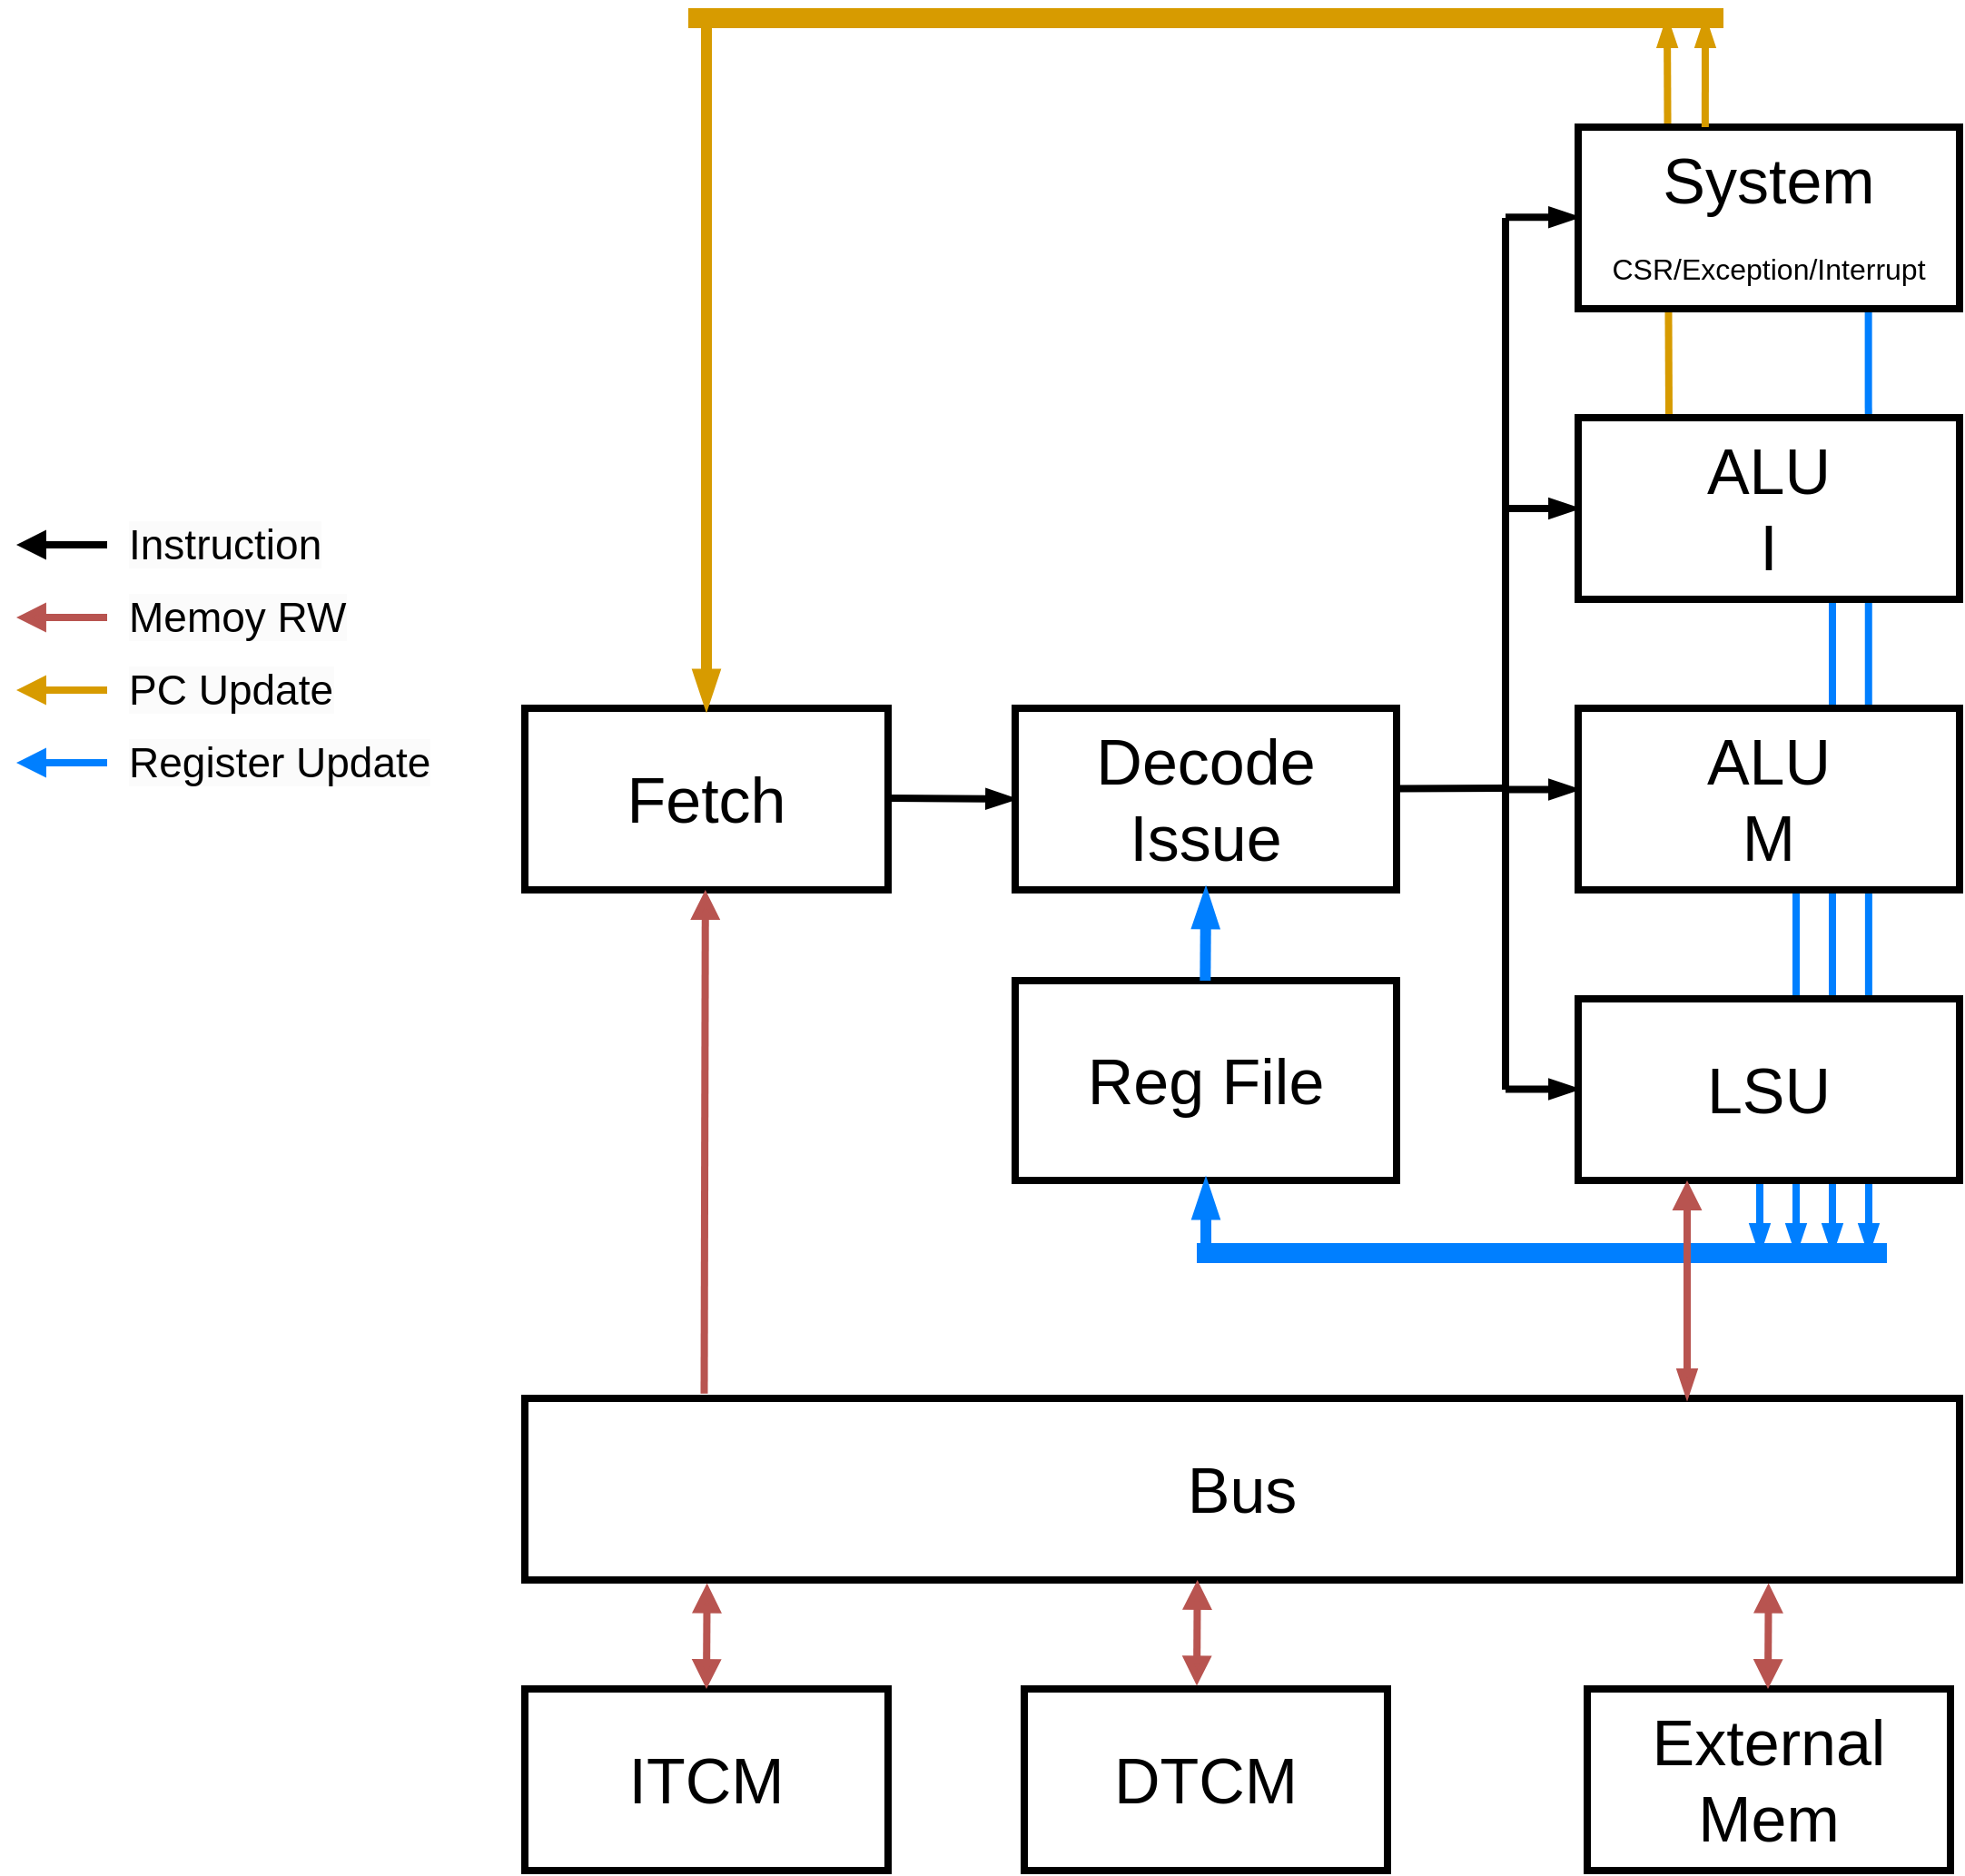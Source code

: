 <mxfile>
    <diagram id="VEUmjhEjD9BDzZWcCdEK" name="top">
        <mxGraphModel dx="6945" dy="2565" grid="1" gridSize="10" guides="1" tooltips="1" connect="1" arrows="1" fold="1" page="1" pageScale="1" pageWidth="850" pageHeight="1100" math="0" shadow="0">
            <root>
                <mxCell id="0"/>
                <mxCell id="1" parent="0"/>
                <mxCell id="37" value="" style="endArrow=blockThin;html=1;strokeWidth=4;rounded=1;startArrow=none;startFill=0;endFill=1;strokeColor=#d79b00;fillColor=#ffe6cc;" parent="1" edge="1">
                    <mxGeometry width="50" height="50" relative="1" as="geometry">
                        <mxPoint x="710" y="130" as="sourcePoint"/>
                        <mxPoint x="709" y="-90" as="targetPoint"/>
                    </mxGeometry>
                </mxCell>
                <mxCell id="33" value="" style="endArrow=blockThin;html=1;strokeWidth=4;rounded=1;startArrow=none;startFill=0;endFill=1;strokeColor=#007FFF;exitX=0.75;exitY=1;exitDx=0;exitDy=0;" parent="1" edge="1">
                    <mxGeometry width="50" height="50" relative="1" as="geometry">
                        <mxPoint x="760" y="550" as="sourcePoint"/>
                        <mxPoint x="760" y="590" as="targetPoint"/>
                    </mxGeometry>
                </mxCell>
                <mxCell id="32" value="" style="endArrow=blockThin;html=1;strokeWidth=4;rounded=1;startArrow=none;startFill=0;endFill=1;strokeColor=#007FFF;exitX=0.75;exitY=1;exitDx=0;exitDy=0;" parent="1" edge="1">
                    <mxGeometry width="50" height="50" relative="1" as="geometry">
                        <mxPoint x="780" y="390" as="sourcePoint"/>
                        <mxPoint x="780" y="590" as="targetPoint"/>
                    </mxGeometry>
                </mxCell>
                <mxCell id="31" value="" style="endArrow=blockThin;html=1;strokeWidth=4;rounded=1;startArrow=none;startFill=0;endFill=1;strokeColor=#007FFF;exitX=0.75;exitY=1;exitDx=0;exitDy=0;" parent="1" edge="1">
                    <mxGeometry width="50" height="50" relative="1" as="geometry">
                        <mxPoint x="800" y="230" as="sourcePoint"/>
                        <mxPoint x="800" y="590" as="targetPoint"/>
                    </mxGeometry>
                </mxCell>
                <mxCell id="30" value="" style="endArrow=blockThin;html=1;strokeWidth=4;rounded=1;startArrow=none;startFill=0;endFill=1;strokeColor=#007FFF;exitX=0.761;exitY=1.016;exitDx=0;exitDy=0;exitPerimeter=0;" parent="1" source="20" edge="1">
                    <mxGeometry width="50" height="50" relative="1" as="geometry">
                        <mxPoint x="800" y="100.0" as="sourcePoint"/>
                        <mxPoint x="820" y="590" as="targetPoint"/>
                    </mxGeometry>
                </mxCell>
                <mxCell id="2" value="Fetch" style="rounded=0;whiteSpace=wrap;html=1;fontSize=35;strokeWidth=4;" parent="1" vertex="1">
                    <mxGeometry x="80" y="290" width="200" height="100" as="geometry"/>
                </mxCell>
                <mxCell id="12" value="" style="endArrow=none;html=1;strokeWidth=4;rounded=1;startArrow=none;startFill=0;" parent="1" edge="1">
                    <mxGeometry width="50" height="50" relative="1" as="geometry">
                        <mxPoint x="560" y="334.23" as="sourcePoint"/>
                        <mxPoint x="620" y="334" as="targetPoint"/>
                    </mxGeometry>
                </mxCell>
                <mxCell id="14" value="Decode&lt;br&gt;Issue" style="rounded=0;whiteSpace=wrap;html=1;fontSize=35;strokeWidth=4;" parent="1" vertex="1">
                    <mxGeometry x="350" y="290" width="210" height="100" as="geometry"/>
                </mxCell>
                <mxCell id="15" value="Reg File" style="rounded=0;whiteSpace=wrap;html=1;fontSize=35;strokeWidth=4;" parent="1" vertex="1">
                    <mxGeometry x="350" y="440" width="210" height="110" as="geometry"/>
                </mxCell>
                <mxCell id="17" value="LSU" style="rounded=0;whiteSpace=wrap;html=1;fontSize=35;strokeWidth=4;" parent="1" vertex="1">
                    <mxGeometry x="660" y="450" width="210" height="100" as="geometry"/>
                </mxCell>
                <mxCell id="18" value="ALU&lt;br&gt;M" style="rounded=0;whiteSpace=wrap;html=1;fontSize=35;strokeWidth=4;" parent="1" vertex="1">
                    <mxGeometry x="660" y="290" width="210" height="100" as="geometry"/>
                </mxCell>
                <mxCell id="19" value="ALU&lt;br&gt;I" style="rounded=0;whiteSpace=wrap;html=1;fontSize=35;strokeWidth=4;" parent="1" vertex="1">
                    <mxGeometry x="660" y="130" width="210" height="100" as="geometry"/>
                </mxCell>
                <mxCell id="20" value="System&lt;br&gt;&lt;font style=&quot;font-size: 16px;&quot;&gt;CSR/Exception/Interrupt&lt;/font&gt;" style="rounded=0;whiteSpace=wrap;html=1;fontSize=35;strokeWidth=4;" parent="1" vertex="1">
                    <mxGeometry x="660" y="-30" width="210" height="100" as="geometry"/>
                </mxCell>
                <mxCell id="22" value="" style="endArrow=blockThin;html=1;strokeWidth=4;rounded=1;startArrow=none;startFill=0;endFill=1;" parent="1" edge="1">
                    <mxGeometry width="50" height="50" relative="1" as="geometry">
                        <mxPoint x="620" y="334.75" as="sourcePoint"/>
                        <mxPoint x="660" y="334.75" as="targetPoint"/>
                    </mxGeometry>
                </mxCell>
                <mxCell id="24" value="" style="endArrow=blockThin;html=1;strokeWidth=4;rounded=1;startArrow=none;startFill=0;endFill=1;" parent="1" edge="1">
                    <mxGeometry width="50" height="50" relative="1" as="geometry">
                        <mxPoint x="620" y="499.76" as="sourcePoint"/>
                        <mxPoint x="660" y="499.76" as="targetPoint"/>
                    </mxGeometry>
                </mxCell>
                <mxCell id="25" value="" style="endArrow=blockThin;html=1;strokeWidth=4;rounded=1;startArrow=none;startFill=0;endFill=1;" parent="1" edge="1">
                    <mxGeometry width="50" height="50" relative="1" as="geometry">
                        <mxPoint x="620" y="180" as="sourcePoint"/>
                        <mxPoint x="660" y="180" as="targetPoint"/>
                    </mxGeometry>
                </mxCell>
                <mxCell id="26" value="" style="endArrow=blockThin;html=1;strokeWidth=4;rounded=1;startArrow=none;startFill=0;endFill=1;" parent="1" edge="1">
                    <mxGeometry width="50" height="50" relative="1" as="geometry">
                        <mxPoint x="620" y="19.6" as="sourcePoint"/>
                        <mxPoint x="660" y="19.6" as="targetPoint"/>
                    </mxGeometry>
                </mxCell>
                <mxCell id="27" value="" style="endArrow=none;html=1;strokeWidth=4;rounded=1;startArrow=none;startFill=0;endFill=0;" parent="1" edge="1">
                    <mxGeometry width="50" height="50" relative="1" as="geometry">
                        <mxPoint x="620" y="20" as="sourcePoint"/>
                        <mxPoint x="620" y="500" as="targetPoint"/>
                    </mxGeometry>
                </mxCell>
                <mxCell id="34" value="" style="endArrow=blockThin;html=1;strokeWidth=6;rounded=1;startArrow=none;startFill=0;endFill=1;strokeColor=#007FFF;entryX=0.5;entryY=1;entryDx=0;entryDy=0;" parent="1" target="15" edge="1">
                    <mxGeometry width="50" height="50" relative="1" as="geometry">
                        <mxPoint x="455" y="590" as="sourcePoint"/>
                        <mxPoint x="770" y="600" as="targetPoint"/>
                    </mxGeometry>
                </mxCell>
                <mxCell id="35" value="" style="endArrow=none;html=1;strokeWidth=11;rounded=1;startArrow=none;startFill=0;endFill=0;strokeColor=#007FFF;" parent="1" edge="1">
                    <mxGeometry width="50" height="50" relative="1" as="geometry">
                        <mxPoint x="830" y="590" as="sourcePoint"/>
                        <mxPoint x="450" y="590" as="targetPoint"/>
                    </mxGeometry>
                </mxCell>
                <mxCell id="36" value="" style="endArrow=blockThin;html=1;strokeWidth=6;rounded=1;startArrow=none;startFill=0;endFill=1;strokeColor=#007FFF;entryX=0.5;entryY=1;entryDx=0;entryDy=0;" parent="1" target="14" edge="1">
                    <mxGeometry width="50" height="50" relative="1" as="geometry">
                        <mxPoint x="454.66" y="440" as="sourcePoint"/>
                        <mxPoint x="454.66" y="400" as="targetPoint"/>
                    </mxGeometry>
                </mxCell>
                <mxCell id="38" value="" style="endArrow=blockThin;html=1;strokeWidth=4;rounded=1;startArrow=none;startFill=0;endFill=1;strokeColor=#d79b00;exitX=0.333;exitY=0;exitDx=0;exitDy=0;exitPerimeter=0;fillColor=#ffe6cc;" parent="1" source="20" edge="1">
                    <mxGeometry width="50" height="50" relative="1" as="geometry">
                        <mxPoint x="730" y="-40" as="sourcePoint"/>
                        <mxPoint x="730" y="-90" as="targetPoint"/>
                    </mxGeometry>
                </mxCell>
                <mxCell id="39" value="" style="endArrow=none;html=1;strokeWidth=11;rounded=1;startArrow=none;startFill=0;endFill=0;strokeColor=#d79b00;fillColor=#ffe6cc;" parent="1" edge="1">
                    <mxGeometry width="50" height="50" relative="1" as="geometry">
                        <mxPoint x="740" y="-90" as="sourcePoint"/>
                        <mxPoint x="170" y="-90" as="targetPoint"/>
                    </mxGeometry>
                </mxCell>
                <mxCell id="40" value="" style="endArrow=blockThin;html=1;strokeWidth=6;rounded=1;startArrow=none;startFill=0;endFill=1;strokeColor=#d79b00;entryX=0.5;entryY=0;entryDx=0;entryDy=0;fillColor=#ffe6cc;" parent="1" target="2" edge="1">
                    <mxGeometry width="50" height="50" relative="1" as="geometry">
                        <mxPoint x="180" y="-90" as="sourcePoint"/>
                        <mxPoint x="465" y="560" as="targetPoint"/>
                    </mxGeometry>
                </mxCell>
                <mxCell id="41" value="Bus" style="rounded=0;whiteSpace=wrap;html=1;fontSize=35;strokeWidth=4;" parent="1" vertex="1">
                    <mxGeometry x="80" y="670" width="790" height="100" as="geometry"/>
                </mxCell>
                <mxCell id="43" value="" style="endArrow=blockThin;html=1;strokeWidth=4;rounded=1;startArrow=block;startFill=1;endFill=1;strokeColor=#b85450;exitX=0.75;exitY=1;exitDx=0;exitDy=0;fillColor=#f8cecc;" parent="1" edge="1">
                    <mxGeometry width="50" height="50" relative="1" as="geometry">
                        <mxPoint x="720" y="550" as="sourcePoint"/>
                        <mxPoint x="720" y="670" as="targetPoint"/>
                    </mxGeometry>
                </mxCell>
                <mxCell id="44" value="" style="endArrow=none;html=1;strokeWidth=4;rounded=1;startArrow=block;startFill=1;endFill=0;strokeColor=#b85450;exitX=0.75;exitY=1;exitDx=0;exitDy=0;fillColor=#f8cecc;entryX=0.125;entryY=-0.026;entryDx=0;entryDy=0;entryPerimeter=0;" parent="1" target="41" edge="1">
                    <mxGeometry width="50" height="50" relative="1" as="geometry">
                        <mxPoint x="179.41" y="390" as="sourcePoint"/>
                        <mxPoint x="179" y="650" as="targetPoint"/>
                    </mxGeometry>
                </mxCell>
                <mxCell id="45" value="ITCM" style="rounded=0;whiteSpace=wrap;html=1;fontSize=35;strokeWidth=4;" parent="1" vertex="1">
                    <mxGeometry x="80" y="830" width="200" height="100" as="geometry"/>
                </mxCell>
                <mxCell id="46" value="DTCM" style="rounded=0;whiteSpace=wrap;html=1;fontSize=35;strokeWidth=4;" parent="1" vertex="1">
                    <mxGeometry x="355" y="830" width="200" height="100" as="geometry"/>
                </mxCell>
                <mxCell id="47" value="External Mem" style="rounded=0;whiteSpace=wrap;html=1;fontSize=35;strokeWidth=4;" parent="1" vertex="1">
                    <mxGeometry x="665" y="830" width="200" height="100" as="geometry"/>
                </mxCell>
                <mxCell id="48" value="" style="endArrow=block;html=1;strokeWidth=4;rounded=1;startArrow=block;startFill=1;endFill=1;strokeColor=#b85450;exitX=0.127;exitY=1.018;exitDx=0;exitDy=0;fillColor=#f8cecc;entryX=0.5;entryY=0;entryDx=0;entryDy=0;exitPerimeter=0;" parent="1" source="41" target="45" edge="1">
                    <mxGeometry width="50" height="50" relative="1" as="geometry">
                        <mxPoint x="179.91" y="770" as="sourcePoint"/>
                        <mxPoint x="179.5" y="830" as="targetPoint"/>
                    </mxGeometry>
                </mxCell>
                <mxCell id="49" value="" style="endArrow=block;html=1;strokeWidth=4;rounded=1;startArrow=block;startFill=1;endFill=1;strokeColor=#b85450;exitX=0.127;exitY=1.018;exitDx=0;exitDy=0;fillColor=#f8cecc;entryX=0.5;entryY=0;entryDx=0;entryDy=0;exitPerimeter=0;" parent="1" edge="1">
                    <mxGeometry width="50" height="50" relative="1" as="geometry">
                        <mxPoint x="450.33" y="770.0" as="sourcePoint"/>
                        <mxPoint x="450" y="828.2" as="targetPoint"/>
                    </mxGeometry>
                </mxCell>
                <mxCell id="50" value="" style="endArrow=block;html=1;strokeWidth=4;rounded=1;startArrow=block;startFill=1;endFill=1;strokeColor=#b85450;exitX=0.127;exitY=1.018;exitDx=0;exitDy=0;fillColor=#f8cecc;entryX=0.5;entryY=0;entryDx=0;entryDy=0;exitPerimeter=0;" parent="1" edge="1">
                    <mxGeometry width="50" height="50" relative="1" as="geometry">
                        <mxPoint x="764.83" y="771.8" as="sourcePoint"/>
                        <mxPoint x="764.5" y="830" as="targetPoint"/>
                    </mxGeometry>
                </mxCell>
                <mxCell id="52" value="" style="endArrow=blockThin;html=1;strokeWidth=4;rounded=1;startArrow=none;startFill=0;endFill=1;entryX=0;entryY=0.5;entryDx=0;entryDy=0;" parent="1" target="14" edge="1">
                    <mxGeometry width="50" height="50" relative="1" as="geometry">
                        <mxPoint x="280" y="339.47" as="sourcePoint"/>
                        <mxPoint x="320" y="339.47" as="targetPoint"/>
                    </mxGeometry>
                </mxCell>
                <mxCell id="53" value="" style="endArrow=none;html=1;strokeWidth=4;rounded=1;startArrow=block;startFill=1;endFill=0;strokeColor=#b85450;fillColor=#f8cecc;" parent="1" edge="1">
                    <mxGeometry width="50" height="50" relative="1" as="geometry">
                        <mxPoint x="-200" y="240" as="sourcePoint"/>
                        <mxPoint x="-150" y="240" as="targetPoint"/>
                    </mxGeometry>
                </mxCell>
                <mxCell id="54" value="&lt;span style=&quot;color: rgb(0, 0, 0); font-family: Helvetica; font-size: 23px; font-style: normal; font-variant-ligatures: normal; font-variant-caps: normal; font-weight: 400; letter-spacing: normal; orphans: 2; text-indent: 0px; text-transform: none; widows: 2; word-spacing: 0px; -webkit-text-stroke-width: 0px; background-color: rgb(251, 251, 251); text-decoration-thickness: initial; text-decoration-style: initial; text-decoration-color: initial; float: none; display: inline !important;&quot;&gt;Memoy RW&lt;/span&gt;" style="text;whiteSpace=wrap;html=1;fontSize=23;align=left;" parent="1" vertex="1">
                    <mxGeometry x="-140" y="220" width="160" height="30" as="geometry"/>
                </mxCell>
                <mxCell id="55" value="" style="endArrow=none;html=1;strokeWidth=4;rounded=1;startArrow=block;startFill=1;endFill=0;strokeColor=#d79b00;fillColor=#ffe6cc;" parent="1" edge="1">
                    <mxGeometry width="50" height="50" relative="1" as="geometry">
                        <mxPoint x="-200" y="280" as="sourcePoint"/>
                        <mxPoint x="-150" y="280" as="targetPoint"/>
                    </mxGeometry>
                </mxCell>
                <mxCell id="56" value="&lt;span style=&quot;color: rgb(0, 0, 0); font-family: Helvetica; font-size: 23px; font-style: normal; font-variant-ligatures: normal; font-variant-caps: normal; font-weight: 400; letter-spacing: normal; orphans: 2; text-indent: 0px; text-transform: none; widows: 2; word-spacing: 0px; -webkit-text-stroke-width: 0px; background-color: rgb(251, 251, 251); text-decoration-thickness: initial; text-decoration-style: initial; text-decoration-color: initial; float: none; display: inline !important;&quot;&gt;PC Update&lt;/span&gt;" style="text;whiteSpace=wrap;html=1;fontSize=23;align=left;" parent="1" vertex="1">
                    <mxGeometry x="-140" y="260" width="160" height="30" as="geometry"/>
                </mxCell>
                <mxCell id="57" value="" style="endArrow=none;html=1;strokeWidth=4;rounded=1;startArrow=block;startFill=1;endFill=0;strokeColor=#000000;fillColor=#ffe6cc;" parent="1" edge="1">
                    <mxGeometry width="50" height="50" relative="1" as="geometry">
                        <mxPoint x="-200" y="200" as="sourcePoint"/>
                        <mxPoint x="-150" y="200" as="targetPoint"/>
                    </mxGeometry>
                </mxCell>
                <mxCell id="58" value="&lt;span style=&quot;color: rgb(0, 0, 0); font-family: Helvetica; font-size: 23px; font-style: normal; font-variant-ligatures: normal; font-variant-caps: normal; font-weight: 400; letter-spacing: normal; orphans: 2; text-indent: 0px; text-transform: none; widows: 2; word-spacing: 0px; -webkit-text-stroke-width: 0px; background-color: rgb(251, 251, 251); text-decoration-thickness: initial; text-decoration-style: initial; text-decoration-color: initial; float: none; display: inline !important;&quot;&gt;Instruction&lt;/span&gt;" style="text;whiteSpace=wrap;html=1;fontSize=23;align=left;" parent="1" vertex="1">
                    <mxGeometry x="-140" y="180" width="160" height="30" as="geometry"/>
                </mxCell>
                <mxCell id="59" value="" style="endArrow=none;html=1;strokeWidth=4;rounded=1;startArrow=block;startFill=1;endFill=0;strokeColor=#007FFF;fillColor=#0050ef;" parent="1" edge="1">
                    <mxGeometry width="50" height="50" relative="1" as="geometry">
                        <mxPoint x="-200" y="320.0" as="sourcePoint"/>
                        <mxPoint x="-150" y="320.0" as="targetPoint"/>
                    </mxGeometry>
                </mxCell>
                <mxCell id="60" value="&lt;span style=&quot;color: rgb(0, 0, 0); font-family: Helvetica; font-size: 23px; font-style: normal; font-variant-ligatures: normal; font-variant-caps: normal; font-weight: 400; letter-spacing: normal; orphans: 2; text-indent: 0px; text-transform: none; widows: 2; word-spacing: 0px; -webkit-text-stroke-width: 0px; background-color: rgb(251, 251, 251); text-decoration-thickness: initial; text-decoration-style: initial; text-decoration-color: initial; float: none; display: inline !important;&quot;&gt;Register Update&lt;/span&gt;" style="text;whiteSpace=wrap;html=1;fontSize=23;align=left;" parent="1" vertex="1">
                    <mxGeometry x="-140" y="300" width="180" height="30" as="geometry"/>
                </mxCell>
            </root>
        </mxGraphModel>
    </diagram>
    <diagram id="mvN3o7zct3P1Ckf3f-BY" name="fetch3">
        <mxGraphModel dx="979" dy="293" grid="1" gridSize="10" guides="1" tooltips="1" connect="1" arrows="1" fold="1" page="1" pageScale="1" pageWidth="850" pageHeight="1100" math="0" shadow="0">
            <root>
                <mxCell id="0"/>
                <mxCell id="1" parent="0"/>
                <mxCell id="gSoPkjkVUS_zeNttCN_w-1" value="ITCM" style="rounded=0;whiteSpace=wrap;html=1;" parent="1" vertex="1">
                    <mxGeometry x="160" y="180" width="120" height="60" as="geometry"/>
                </mxCell>
                <mxCell id="lgs2bfraHZdt9MKe75hh-2" value="" style="endArrow=classic;html=1;exitX=1;exitY=0.5;exitDx=0;exitDy=0;entryX=0;entryY=0.5;entryDx=0;entryDy=0;" parent="1" source="gSoPkjkVUS_zeNttCN_w-1" target="lgs2bfraHZdt9MKe75hh-4" edge="1">
                    <mxGeometry width="50" height="50" relative="1" as="geometry">
                        <mxPoint x="300" y="230" as="sourcePoint"/>
                        <mxPoint x="360" y="210" as="targetPoint"/>
                    </mxGeometry>
                </mxCell>
                <mxCell id="lgs2bfraHZdt9MKe75hh-4" value="Instruction&lt;br&gt;Buffer&lt;br&gt;=4" style="rounded=0;whiteSpace=wrap;html=1;" parent="1" vertex="1">
                    <mxGeometry x="400" y="180" width="120" height="60" as="geometry"/>
                </mxCell>
                <mxCell id="lgs2bfraHZdt9MKe75hh-5" value="Dispatch" style="rounded=0;whiteSpace=wrap;html=1;" parent="1" vertex="1">
                    <mxGeometry x="580" y="60" width="120" height="200" as="geometry"/>
                </mxCell>
                <mxCell id="lgs2bfraHZdt9MKe75hh-6" value="PC" style="rounded=0;whiteSpace=wrap;html=1;" parent="1" vertex="1">
                    <mxGeometry x="400" y="120" width="120" height="40" as="geometry"/>
                </mxCell>
                <mxCell id="lgs2bfraHZdt9MKe75hh-9" value="" style="endArrow=classic;html=1;entryX=0.5;entryY=0;entryDx=0;entryDy=0;" parent="1" target="gSoPkjkVUS_zeNttCN_w-1" edge="1">
                    <mxGeometry width="50" height="50" relative="1" as="geometry">
                        <mxPoint x="220" y="160" as="sourcePoint"/>
                        <mxPoint x="250.0" y="149.76" as="targetPoint"/>
                        <Array as="points">
                            <mxPoint x="220" y="170"/>
                        </Array>
                    </mxGeometry>
                </mxCell>
                <mxCell id="icyO3AZWwJTslGa9XHQ5-2" value="" style="edgeStyle=none;html=1;exitX=0.5;exitY=1;exitDx=0;exitDy=0;" edge="1" parent="1" target="gSoPkjkVUS_zeNttCN_w-1">
                    <mxGeometry relative="1" as="geometry">
                        <mxPoint x="220" y="160" as="sourcePoint"/>
                    </mxGeometry>
                </mxCell>
                <mxCell id="icyO3AZWwJTslGa9XHQ5-3" value="" style="endArrow=none;html=1;entryX=1;entryY=0.5;entryDx=0;entryDy=0;endFill=0;" edge="1" parent="1">
                    <mxGeometry width="50" height="50" relative="1" as="geometry">
                        <mxPoint x="540" y="80" as="sourcePoint"/>
                        <mxPoint x="220" y="80" as="targetPoint"/>
                    </mxGeometry>
                </mxCell>
                <mxCell id="icyO3AZWwJTslGa9XHQ5-6" value="" style="edgeStyle=none;html=1;" edge="1" parent="1">
                    <mxGeometry relative="1" as="geometry">
                        <mxPoint x="220" y="80" as="sourcePoint"/>
                        <mxPoint x="220" y="120" as="targetPoint"/>
                    </mxGeometry>
                </mxCell>
                <mxCell id="icyO3AZWwJTslGa9XHQ5-7" value="" style="edgeStyle=none;html=1;" edge="1" parent="1">
                    <mxGeometry relative="1" as="geometry">
                        <mxPoint x="459.66" y="80" as="sourcePoint"/>
                        <mxPoint x="459.66" y="120" as="targetPoint"/>
                    </mxGeometry>
                </mxCell>
                <mxCell id="icyO3AZWwJTslGa9XHQ5-8" value="Fetch PC" style="rounded=0;whiteSpace=wrap;html=1;" vertex="1" parent="1">
                    <mxGeometry x="160" y="120" width="120" height="40" as="geometry"/>
                </mxCell>
                <mxCell id="icyO3AZWwJTslGa9XHQ5-9" value="&lt;span style=&quot;color: rgb(0, 0, 0); font-family: Helvetica; font-size: 12px; font-style: normal; font-variant-ligatures: normal; font-variant-caps: normal; font-weight: 400; letter-spacing: normal; orphans: 2; text-align: center; text-indent: 0px; text-transform: none; widows: 2; word-spacing: 0px; -webkit-text-stroke-width: 0px; background-color: rgb(251, 251, 251); text-decoration-thickness: initial; text-decoration-style: initial; text-decoration-color: initial; float: none; display: inline !important;&quot;&gt;PC Update&lt;/span&gt;" style="text;whiteSpace=wrap;html=1;" vertex="1" parent="1">
                    <mxGeometry x="470" y="50" width="110" height="20" as="geometry"/>
                </mxCell>
                <mxCell id="icyO3AZWwJTslGa9XHQ5-10" value="" style="edgeStyle=none;html=1;entryX=0.004;entryY=0.168;entryDx=0;entryDy=0;entryPerimeter=0;" edge="1" parent="1" target="lgs2bfraHZdt9MKe75hh-4">
                    <mxGeometry relative="1" as="geometry">
                        <mxPoint x="360" y="160" as="sourcePoint"/>
                        <mxPoint x="469.66" y="130" as="targetPoint"/>
                    </mxGeometry>
                </mxCell>
                <mxCell id="icyO3AZWwJTslGa9XHQ5-12" value="" style="endArrow=none;html=1;endFill=0;" edge="1" parent="1">
                    <mxGeometry width="50" height="50" relative="1" as="geometry">
                        <mxPoint x="360" y="80" as="sourcePoint"/>
                        <mxPoint x="360" y="160" as="targetPoint"/>
                    </mxGeometry>
                </mxCell>
            </root>
        </mxGraphModel>
    </diagram>
</mxfile>